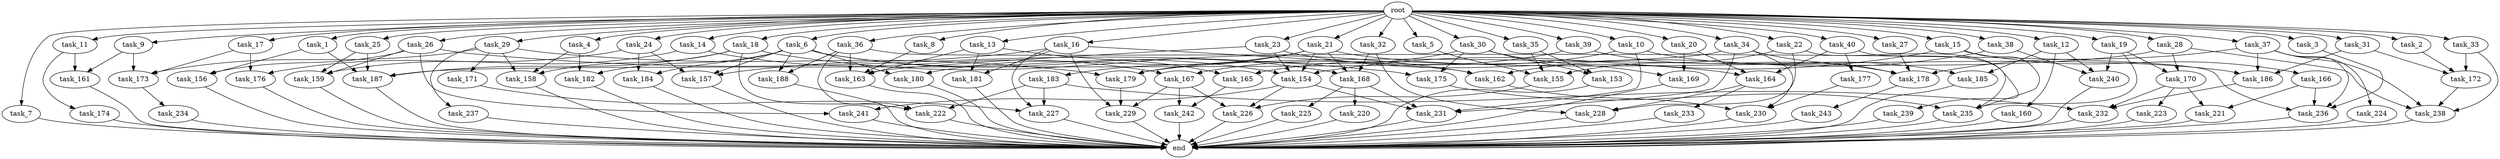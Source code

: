 digraph G {
  root [size="0.000000"];
  task_1 [size="102.400000"];
  task_2 [size="102.400000"];
  task_3 [size="102.400000"];
  task_4 [size="102.400000"];
  task_5 [size="102.400000"];
  task_6 [size="102.400000"];
  task_7 [size="102.400000"];
  task_8 [size="102.400000"];
  task_9 [size="102.400000"];
  task_10 [size="102.400000"];
  task_11 [size="102.400000"];
  task_12 [size="102.400000"];
  task_13 [size="102.400000"];
  task_14 [size="102.400000"];
  task_15 [size="102.400000"];
  task_16 [size="102.400000"];
  task_17 [size="102.400000"];
  task_18 [size="102.400000"];
  task_19 [size="102.400000"];
  task_20 [size="102.400000"];
  task_21 [size="102.400000"];
  task_22 [size="102.400000"];
  task_23 [size="102.400000"];
  task_24 [size="102.400000"];
  task_25 [size="102.400000"];
  task_26 [size="102.400000"];
  task_27 [size="102.400000"];
  task_28 [size="102.400000"];
  task_29 [size="102.400000"];
  task_30 [size="102.400000"];
  task_31 [size="102.400000"];
  task_32 [size="102.400000"];
  task_33 [size="102.400000"];
  task_34 [size="102.400000"];
  task_35 [size="102.400000"];
  task_36 [size="102.400000"];
  task_37 [size="102.400000"];
  task_38 [size="102.400000"];
  task_39 [size="102.400000"];
  task_40 [size="102.400000"];
  task_153 [size="99643241267.200012"];
  task_154 [size="88476326297.600006"];
  task_155 [size="41231686041.600006"];
  task_156 [size="21474836480.000000"];
  task_157 [size="163208757248.000000"];
  task_158 [size="170080704921.600006"];
  task_159 [size="141733920768.000000"];
  task_160 [size="21474836480.000000"];
  task_161 [size="29205777612.800003"];
  task_162 [size="131425999257.600006"];
  task_163 [size="170939698380.800018"];
  task_164 [size="84181359001.600006"];
  task_165 [size="140874927308.800018"];
  task_166 [size="3435973836.800000"];
  task_167 [size="99643241267.200012"];
  task_168 [size="146887881523.200012"];
  task_169 [size="140874927308.800018"];
  task_170 [size="21474836480.000000"];
  task_171 [size="85899345920.000000"];
  task_172 [size="84181359001.600006"];
  task_173 [size="101361228185.600006"];
  task_174 [size="21474836480.000000"];
  task_175 [size="99643241267.200012"];
  task_176 [size="15461882265.600000"];
  task_177 [size="21474836480.000000"];
  task_178 [size="116823110451.200012"];
  task_179 [size="185542587187.200012"];
  task_180 [size="77309411328.000000"];
  task_181 [size="171798691840.000000"];
  task_182 [size="111669149696.000000"];
  task_183 [size="7730941132.800000"];
  task_184 [size="77309411328.000000"];
  task_185 [size="76450417868.800003"];
  task_186 [size="101361228185.600006"];
  task_187 [size="95348273971.200012"];
  task_188 [size="77309411328.000000"];
  task_220 [size="85899345920.000000"];
  task_221 [size="99643241267.200012"];
  task_222 [size="91912300134.400009"];
  task_223 [size="85899345920.000000"];
  task_224 [size="85899345920.000000"];
  task_225 [size="85899345920.000000"];
  task_226 [size="113387136614.400009"];
  task_227 [size="131425999257.600006"];
  task_228 [size="125413045043.200012"];
  task_229 [size="171798691840.000000"];
  task_230 [size="61847529062.400002"];
  task_231 [size="147746874982.399994"];
  task_232 [size="182965606809.600006"];
  task_233 [size="42090679500.800003"];
  task_234 [size="42090679500.800003"];
  task_235 [size="55834574848.000000"];
  task_236 [size="162349763788.800018"];
  task_237 [size="85899345920.000000"];
  task_238 [size="134861973094.400009"];
  task_239 [size="21474836480.000000"];
  task_240 [size="32641751449.600002"];
  task_241 [size="17179869184.000000"];
  task_242 [size="85899345920.000000"];
  task_243 [size="30923764531.200001"];
  end [size="0.000000"];

  root -> task_1 [size="1.000000"];
  root -> task_2 [size="1.000000"];
  root -> task_3 [size="1.000000"];
  root -> task_4 [size="1.000000"];
  root -> task_5 [size="1.000000"];
  root -> task_6 [size="1.000000"];
  root -> task_7 [size="1.000000"];
  root -> task_8 [size="1.000000"];
  root -> task_9 [size="1.000000"];
  root -> task_10 [size="1.000000"];
  root -> task_11 [size="1.000000"];
  root -> task_12 [size="1.000000"];
  root -> task_13 [size="1.000000"];
  root -> task_14 [size="1.000000"];
  root -> task_15 [size="1.000000"];
  root -> task_16 [size="1.000000"];
  root -> task_17 [size="1.000000"];
  root -> task_18 [size="1.000000"];
  root -> task_19 [size="1.000000"];
  root -> task_20 [size="1.000000"];
  root -> task_21 [size="1.000000"];
  root -> task_22 [size="1.000000"];
  root -> task_23 [size="1.000000"];
  root -> task_24 [size="1.000000"];
  root -> task_25 [size="1.000000"];
  root -> task_26 [size="1.000000"];
  root -> task_27 [size="1.000000"];
  root -> task_28 [size="1.000000"];
  root -> task_29 [size="1.000000"];
  root -> task_30 [size="1.000000"];
  root -> task_31 [size="1.000000"];
  root -> task_32 [size="1.000000"];
  root -> task_33 [size="1.000000"];
  root -> task_34 [size="1.000000"];
  root -> task_35 [size="1.000000"];
  root -> task_36 [size="1.000000"];
  root -> task_37 [size="1.000000"];
  root -> task_38 [size="1.000000"];
  root -> task_39 [size="1.000000"];
  root -> task_40 [size="1.000000"];
  task_1 -> task_156 [size="75497472.000000"];
  task_1 -> task_187 [size="75497472.000000"];
  task_2 -> task_172 [size="536870912.000000"];
  task_3 -> task_236 [size="536870912.000000"];
  task_4 -> task_158 [size="411041792.000000"];
  task_4 -> task_182 [size="411041792.000000"];
  task_5 -> task_155 [size="134217728.000000"];
  task_6 -> task_154 [size="679477248.000000"];
  task_6 -> task_157 [size="679477248.000000"];
  task_6 -> task_168 [size="679477248.000000"];
  task_6 -> task_180 [size="679477248.000000"];
  task_6 -> task_182 [size="679477248.000000"];
  task_6 -> task_184 [size="679477248.000000"];
  task_6 -> task_188 [size="679477248.000000"];
  task_7 -> end [size="1.000000"];
  task_8 -> task_163 [size="679477248.000000"];
  task_9 -> task_161 [size="75497472.000000"];
  task_9 -> task_173 [size="75497472.000000"];
  task_10 -> task_165 [size="536870912.000000"];
  task_10 -> task_185 [size="536870912.000000"];
  task_10 -> task_231 [size="536870912.000000"];
  task_11 -> task_161 [size="209715200.000000"];
  task_11 -> task_174 [size="209715200.000000"];
  task_12 -> task_160 [size="209715200.000000"];
  task_12 -> task_185 [size="209715200.000000"];
  task_12 -> task_240 [size="209715200.000000"];
  task_13 -> task_163 [size="838860800.000000"];
  task_13 -> task_165 [size="838860800.000000"];
  task_13 -> task_181 [size="838860800.000000"];
  task_14 -> task_159 [size="838860800.000000"];
  task_14 -> task_167 [size="838860800.000000"];
  task_15 -> task_154 [size="33554432.000000"];
  task_15 -> task_166 [size="33554432.000000"];
  task_15 -> task_235 [size="33554432.000000"];
  task_16 -> task_157 [size="838860800.000000"];
  task_16 -> task_162 [size="838860800.000000"];
  task_16 -> task_181 [size="838860800.000000"];
  task_16 -> task_227 [size="838860800.000000"];
  task_16 -> task_229 [size="838860800.000000"];
  task_17 -> task_173 [size="75497472.000000"];
  task_17 -> task_176 [size="75497472.000000"];
  task_18 -> task_158 [size="411041792.000000"];
  task_18 -> task_162 [size="411041792.000000"];
  task_18 -> task_187 [size="411041792.000000"];
  task_18 -> task_222 [size="411041792.000000"];
  task_19 -> task_170 [size="75497472.000000"];
  task_19 -> task_235 [size="75497472.000000"];
  task_19 -> task_240 [size="75497472.000000"];
  task_20 -> task_164 [size="536870912.000000"];
  task_20 -> task_169 [size="536870912.000000"];
  task_21 -> task_154 [size="75497472.000000"];
  task_21 -> task_168 [size="75497472.000000"];
  task_21 -> task_180 [size="75497472.000000"];
  task_21 -> task_183 [size="75497472.000000"];
  task_21 -> task_186 [size="75497472.000000"];
  task_22 -> task_155 [size="134217728.000000"];
  task_22 -> task_228 [size="134217728.000000"];
  task_22 -> task_235 [size="134217728.000000"];
  task_23 -> task_154 [size="75497472.000000"];
  task_23 -> task_163 [size="75497472.000000"];
  task_23 -> task_164 [size="75497472.000000"];
  task_24 -> task_157 [size="75497472.000000"];
  task_24 -> task_176 [size="75497472.000000"];
  task_24 -> task_184 [size="75497472.000000"];
  task_25 -> task_159 [size="411041792.000000"];
  task_25 -> task_187 [size="411041792.000000"];
  task_26 -> task_156 [size="134217728.000000"];
  task_26 -> task_159 [size="134217728.000000"];
  task_26 -> task_175 [size="134217728.000000"];
  task_26 -> task_241 [size="134217728.000000"];
  task_27 -> task_178 [size="134217728.000000"];
  task_28 -> task_170 [size="134217728.000000"];
  task_28 -> task_179 [size="134217728.000000"];
  task_28 -> task_238 [size="134217728.000000"];
  task_29 -> task_158 [size="838860800.000000"];
  task_29 -> task_171 [size="838860800.000000"];
  task_29 -> task_173 [size="838860800.000000"];
  task_29 -> task_179 [size="838860800.000000"];
  task_29 -> task_237 [size="838860800.000000"];
  task_30 -> task_153 [size="838860800.000000"];
  task_30 -> task_169 [size="838860800.000000"];
  task_30 -> task_175 [size="838860800.000000"];
  task_30 -> task_179 [size="838860800.000000"];
  task_31 -> task_172 [size="75497472.000000"];
  task_31 -> task_186 [size="75497472.000000"];
  task_32 -> task_168 [size="679477248.000000"];
  task_32 -> task_228 [size="679477248.000000"];
  task_33 -> task_172 [size="209715200.000000"];
  task_33 -> task_238 [size="209715200.000000"];
  task_34 -> task_178 [size="33554432.000000"];
  task_34 -> task_187 [size="33554432.000000"];
  task_34 -> task_230 [size="33554432.000000"];
  task_34 -> task_231 [size="33554432.000000"];
  task_35 -> task_153 [size="134217728.000000"];
  task_35 -> task_155 [size="134217728.000000"];
  task_36 -> task_163 [size="75497472.000000"];
  task_36 -> task_188 [size="75497472.000000"];
  task_36 -> task_222 [size="75497472.000000"];
  task_36 -> task_236 [size="75497472.000000"];
  task_37 -> task_178 [size="838860800.000000"];
  task_37 -> task_186 [size="838860800.000000"];
  task_37 -> task_224 [size="838860800.000000"];
  task_37 -> task_236 [size="838860800.000000"];
  task_37 -> task_238 [size="838860800.000000"];
  task_38 -> task_162 [size="33554432.000000"];
  task_38 -> task_240 [size="33554432.000000"];
  task_39 -> task_167 [size="134217728.000000"];
  task_39 -> task_178 [size="134217728.000000"];
  task_40 -> task_164 [size="209715200.000000"];
  task_40 -> task_177 [size="209715200.000000"];
  task_40 -> task_239 [size="209715200.000000"];
  task_153 -> end [size="1.000000"];
  task_154 -> task_226 [size="33554432.000000"];
  task_154 -> task_231 [size="33554432.000000"];
  task_154 -> task_241 [size="33554432.000000"];
  task_155 -> task_226 [size="536870912.000000"];
  task_156 -> end [size="1.000000"];
  task_157 -> end [size="1.000000"];
  task_158 -> end [size="1.000000"];
  task_159 -> end [size="1.000000"];
  task_160 -> end [size="1.000000"];
  task_161 -> end [size="1.000000"];
  task_162 -> task_230 [size="536870912.000000"];
  task_163 -> end [size="1.000000"];
  task_164 -> task_228 [size="411041792.000000"];
  task_164 -> task_233 [size="411041792.000000"];
  task_165 -> task_242 [size="301989888.000000"];
  task_166 -> task_221 [size="134217728.000000"];
  task_166 -> task_236 [size="134217728.000000"];
  task_167 -> task_226 [size="536870912.000000"];
  task_167 -> task_229 [size="536870912.000000"];
  task_167 -> task_242 [size="536870912.000000"];
  task_168 -> task_220 [size="838860800.000000"];
  task_168 -> task_225 [size="838860800.000000"];
  task_168 -> task_231 [size="838860800.000000"];
  task_169 -> end [size="1.000000"];
  task_170 -> task_221 [size="838860800.000000"];
  task_170 -> task_223 [size="838860800.000000"];
  task_170 -> task_232 [size="838860800.000000"];
  task_171 -> task_227 [size="33554432.000000"];
  task_172 -> task_238 [size="134217728.000000"];
  task_173 -> task_234 [size="411041792.000000"];
  task_174 -> end [size="1.000000"];
  task_175 -> task_235 [size="301989888.000000"];
  task_176 -> end [size="1.000000"];
  task_177 -> task_230 [size="33554432.000000"];
  task_178 -> task_243 [size="301989888.000000"];
  task_179 -> task_229 [size="301989888.000000"];
  task_180 -> end [size="1.000000"];
  task_181 -> end [size="1.000000"];
  task_182 -> end [size="1.000000"];
  task_183 -> task_222 [size="411041792.000000"];
  task_183 -> task_227 [size="411041792.000000"];
  task_183 -> task_232 [size="411041792.000000"];
  task_184 -> end [size="1.000000"];
  task_185 -> end [size="1.000000"];
  task_186 -> task_232 [size="536870912.000000"];
  task_187 -> end [size="1.000000"];
  task_188 -> end [size="1.000000"];
  task_220 -> end [size="1.000000"];
  task_221 -> end [size="1.000000"];
  task_222 -> end [size="1.000000"];
  task_223 -> end [size="1.000000"];
  task_224 -> end [size="1.000000"];
  task_225 -> end [size="1.000000"];
  task_226 -> end [size="1.000000"];
  task_227 -> end [size="1.000000"];
  task_228 -> end [size="1.000000"];
  task_229 -> end [size="1.000000"];
  task_230 -> end [size="1.000000"];
  task_231 -> end [size="1.000000"];
  task_232 -> end [size="1.000000"];
  task_233 -> end [size="1.000000"];
  task_234 -> end [size="1.000000"];
  task_235 -> end [size="1.000000"];
  task_236 -> end [size="1.000000"];
  task_237 -> end [size="1.000000"];
  task_238 -> end [size="1.000000"];
  task_239 -> end [size="1.000000"];
  task_240 -> end [size="1.000000"];
  task_241 -> end [size="1.000000"];
  task_242 -> end [size="1.000000"];
  task_243 -> end [size="1.000000"];
}

